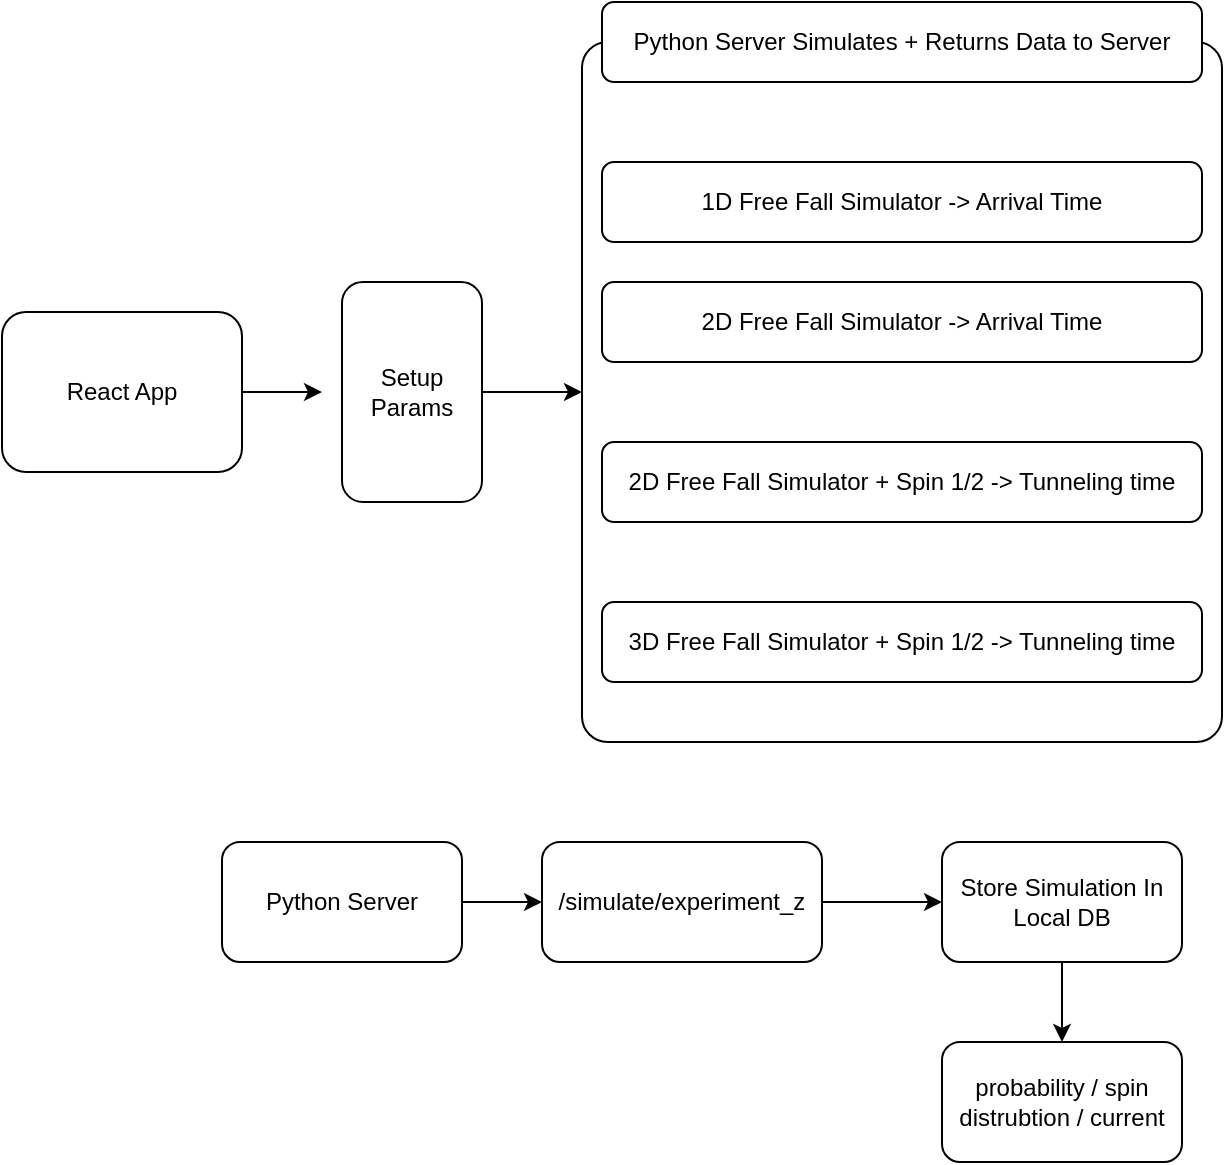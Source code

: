 <mxfile>
    <diagram id="U8x7Pd1Rxq659Cza53i3" name="Page-1">
        <mxGraphModel dx="1310" dy="1699" grid="1" gridSize="10" guides="1" tooltips="1" connect="1" arrows="1" fold="1" page="1" pageScale="1" pageWidth="827" pageHeight="1169" math="0" shadow="0">
            <root>
                <mxCell id="0"/>
                <mxCell id="1" parent="0"/>
                <mxCell id="14" value="" style="rounded=1;whiteSpace=wrap;html=1;arcSize=4;" vertex="1" parent="1">
                    <mxGeometry x="260" width="320" height="350" as="geometry"/>
                </mxCell>
                <mxCell id="7" style="edgeStyle=none;html=1;" edge="1" parent="1" source="3">
                    <mxGeometry relative="1" as="geometry">
                        <mxPoint x="130" y="175" as="targetPoint"/>
                    </mxGeometry>
                </mxCell>
                <mxCell id="3" value="React App" style="rounded=1;whiteSpace=wrap;html=1;" vertex="1" parent="1">
                    <mxGeometry x="-30" y="135" width="120" height="80" as="geometry"/>
                </mxCell>
                <mxCell id="4" value="1D Free Fall Simulator -&amp;gt; Arrival Time" style="rounded=1;whiteSpace=wrap;html=1;" vertex="1" parent="1">
                    <mxGeometry x="270" y="60" width="300" height="40" as="geometry"/>
                </mxCell>
                <mxCell id="9" value="2D Free Fall Simulator -&amp;gt; Arrival Time" style="rounded=1;whiteSpace=wrap;html=1;" vertex="1" parent="1">
                    <mxGeometry x="270" y="120" width="300" height="40" as="geometry"/>
                </mxCell>
                <mxCell id="10" value="2D Free Fall Simulator + Spin 1/2 -&amp;gt; Tunneling time" style="rounded=1;whiteSpace=wrap;html=1;" vertex="1" parent="1">
                    <mxGeometry x="270" y="200" width="300" height="40" as="geometry"/>
                </mxCell>
                <mxCell id="12" value="3D Free Fall Simulator + Spin 1/2 -&amp;gt; Tunneling time" style="rounded=1;whiteSpace=wrap;html=1;" vertex="1" parent="1">
                    <mxGeometry x="270" y="280" width="300" height="40" as="geometry"/>
                </mxCell>
                <mxCell id="13" value="Python Server Simulates + Returns Data to Server" style="rounded=1;whiteSpace=wrap;html=1;" vertex="1" parent="1">
                    <mxGeometry x="270" y="-20" width="300" height="40" as="geometry"/>
                </mxCell>
                <mxCell id="16" style="edgeStyle=none;html=1;entryX=0;entryY=0.5;entryDx=0;entryDy=0;" edge="1" parent="1" source="15" target="14">
                    <mxGeometry relative="1" as="geometry"/>
                </mxCell>
                <mxCell id="15" value="Setup Params" style="rounded=1;whiteSpace=wrap;html=1;" vertex="1" parent="1">
                    <mxGeometry x="140" y="120" width="70" height="110" as="geometry"/>
                </mxCell>
                <mxCell id="20" style="edgeStyle=none;html=1;entryX=0;entryY=0.5;entryDx=0;entryDy=0;" edge="1" parent="1" source="17" target="18">
                    <mxGeometry relative="1" as="geometry"/>
                </mxCell>
                <mxCell id="17" value="Python Server" style="rounded=1;whiteSpace=wrap;html=1;" vertex="1" parent="1">
                    <mxGeometry x="80" y="400" width="120" height="60" as="geometry"/>
                </mxCell>
                <mxCell id="21" style="edgeStyle=none;html=1;entryX=0;entryY=0.5;entryDx=0;entryDy=0;" edge="1" parent="1" source="18" target="19">
                    <mxGeometry relative="1" as="geometry"/>
                </mxCell>
                <mxCell id="18" value="/simulate/experiment_z" style="rounded=1;whiteSpace=wrap;html=1;" vertex="1" parent="1">
                    <mxGeometry x="240" y="400" width="140" height="60" as="geometry"/>
                </mxCell>
                <mxCell id="23" style="edgeStyle=none;html=1;entryX=0.5;entryY=0;entryDx=0;entryDy=0;" edge="1" parent="1" source="19" target="22">
                    <mxGeometry relative="1" as="geometry"/>
                </mxCell>
                <mxCell id="19" value="Store Simulation In Local DB" style="rounded=1;whiteSpace=wrap;html=1;" vertex="1" parent="1">
                    <mxGeometry x="440" y="400" width="120" height="60" as="geometry"/>
                </mxCell>
                <mxCell id="22" value="probability / spin distrubtion / current" style="rounded=1;whiteSpace=wrap;html=1;" vertex="1" parent="1">
                    <mxGeometry x="440" y="500" width="120" height="60" as="geometry"/>
                </mxCell>
            </root>
        </mxGraphModel>
    </diagram>
</mxfile>